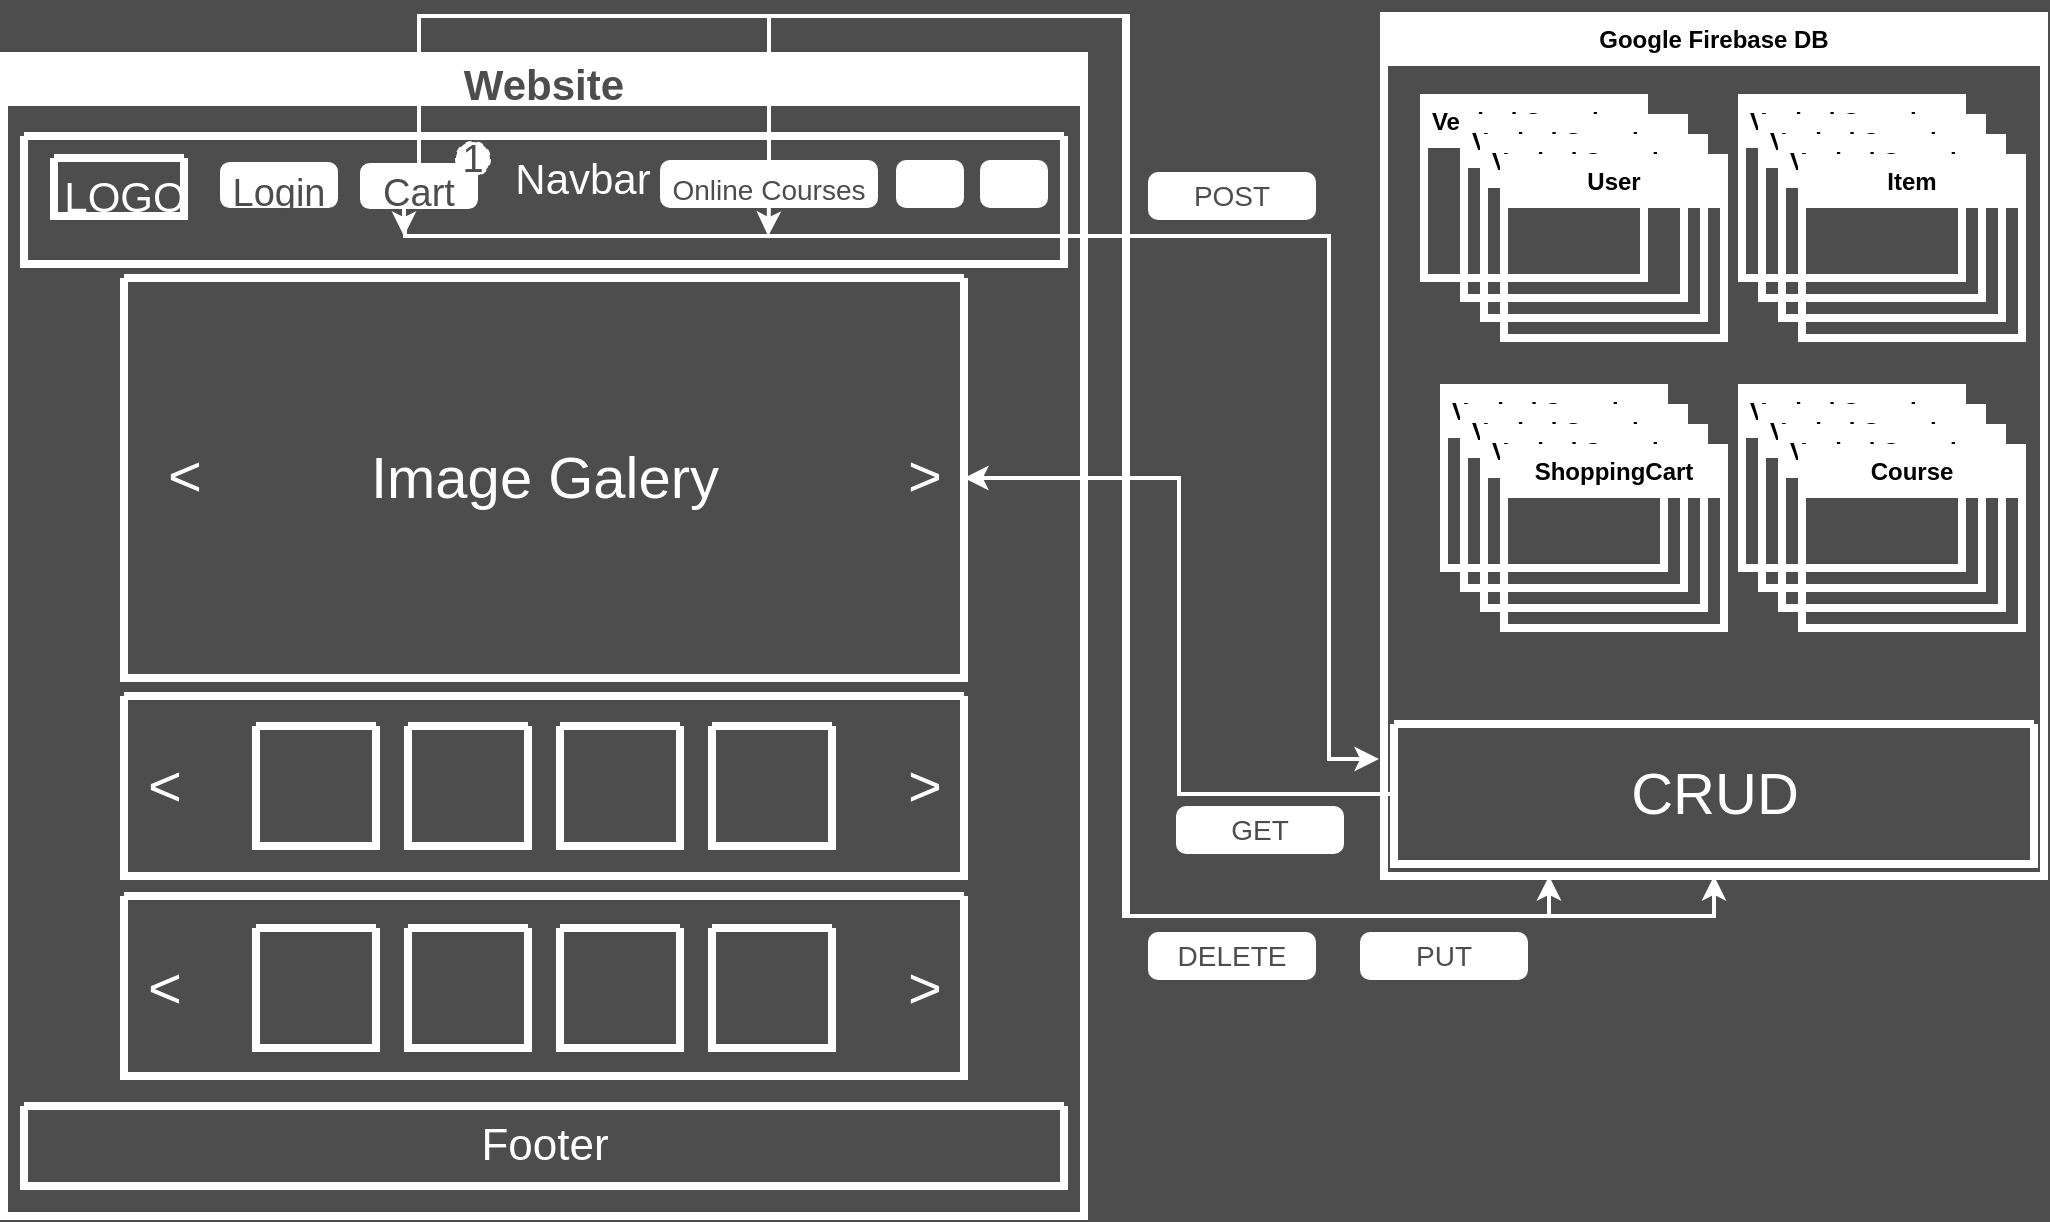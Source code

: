 <mxfile version="20.8.20" type="github">
  <diagram name="‫עמוד-1‬" id="qi8N1jVwXG6zuJL_99tc">
    <mxGraphModel dx="1972" dy="658" grid="1" gridSize="10" guides="1" tooltips="1" connect="1" arrows="1" fold="1" page="1" pageScale="1" pageWidth="850" pageHeight="1100" background="#4D4D4D" math="0" shadow="0">
      <root>
        <mxCell id="0" />
        <mxCell id="1" parent="0" />
        <mxCell id="ImCbX07-H54w_GsQOJgO-1" value="Google Firebase DB" style="swimlane;whiteSpace=wrap;html=1;strokeColor=#FFFFFF;strokeWidth=4;" vertex="1" parent="1">
          <mxGeometry x="510" y="20" width="330" height="430" as="geometry" />
        </mxCell>
        <mxCell id="ImCbX07-H54w_GsQOJgO-2" value="Vertical Container" style="swimlane;whiteSpace=wrap;html=1;strokeColor=#FFFFFF;strokeWidth=4;" vertex="1" parent="ImCbX07-H54w_GsQOJgO-1">
          <mxGeometry x="20" y="41" width="110" height="90" as="geometry" />
        </mxCell>
        <mxCell id="ImCbX07-H54w_GsQOJgO-3" value="Vertical Container" style="swimlane;whiteSpace=wrap;html=1;strokeColor=#FFFFFF;strokeWidth=4;" vertex="1" parent="1">
          <mxGeometry x="550" y="71" width="110" height="90" as="geometry" />
        </mxCell>
        <mxCell id="ImCbX07-H54w_GsQOJgO-4" value="Vertical Container" style="swimlane;whiteSpace=wrap;html=1;strokeColor=#FFFFFF;strokeWidth=4;" vertex="1" parent="1">
          <mxGeometry x="560" y="81" width="110" height="90" as="geometry" />
        </mxCell>
        <mxCell id="ImCbX07-H54w_GsQOJgO-5" value="User" style="swimlane;whiteSpace=wrap;html=1;strokeColor=#FFFFFF;strokeWidth=4;" vertex="1" parent="1">
          <mxGeometry x="570" y="91" width="110" height="90" as="geometry" />
        </mxCell>
        <mxCell id="ImCbX07-H54w_GsQOJgO-26" value="Vertical Container" style="swimlane;whiteSpace=wrap;html=1;strokeColor=#FFFFFF;strokeWidth=4;" vertex="1" parent="1">
          <mxGeometry x="689" y="61" width="110" height="90" as="geometry" />
        </mxCell>
        <mxCell id="ImCbX07-H54w_GsQOJgO-27" value="Vertical Container" style="swimlane;whiteSpace=wrap;html=1;strokeColor=#FFFFFF;strokeWidth=4;" vertex="1" parent="1">
          <mxGeometry x="699" y="71" width="110" height="90" as="geometry" />
        </mxCell>
        <mxCell id="ImCbX07-H54w_GsQOJgO-28" value="Vertical Container" style="swimlane;whiteSpace=wrap;html=1;strokeColor=#FFFFFF;strokeWidth=4;" vertex="1" parent="1">
          <mxGeometry x="709" y="81" width="110" height="90" as="geometry" />
        </mxCell>
        <mxCell id="ImCbX07-H54w_GsQOJgO-29" value="Item" style="swimlane;whiteSpace=wrap;html=1;strokeColor=#FFFFFF;strokeWidth=4;" vertex="1" parent="1">
          <mxGeometry x="719" y="91" width="110" height="90" as="geometry" />
        </mxCell>
        <mxCell id="ImCbX07-H54w_GsQOJgO-30" value="Vertical Container" style="swimlane;whiteSpace=wrap;html=1;strokeColor=#FFFFFF;strokeWidth=4;" vertex="1" parent="1">
          <mxGeometry x="540" y="206" width="110" height="90" as="geometry" />
        </mxCell>
        <mxCell id="ImCbX07-H54w_GsQOJgO-31" value="Vertical Container" style="swimlane;whiteSpace=wrap;html=1;strokeColor=#FFFFFF;strokeWidth=4;" vertex="1" parent="1">
          <mxGeometry x="550" y="216" width="110" height="90" as="geometry" />
        </mxCell>
        <mxCell id="ImCbX07-H54w_GsQOJgO-32" value="Vertical Container" style="swimlane;whiteSpace=wrap;html=1;strokeColor=#FFFFFF;strokeWidth=4;" vertex="1" parent="1">
          <mxGeometry x="560" y="226" width="110" height="90" as="geometry" />
        </mxCell>
        <mxCell id="ImCbX07-H54w_GsQOJgO-33" value="ShoppingCart" style="swimlane;whiteSpace=wrap;html=1;strokeColor=#FFFFFF;strokeWidth=4;" vertex="1" parent="1">
          <mxGeometry x="570" y="236" width="110" height="90" as="geometry" />
        </mxCell>
        <mxCell id="ImCbX07-H54w_GsQOJgO-34" value="Vertical Container" style="swimlane;whiteSpace=wrap;html=1;strokeColor=#FFFFFF;strokeWidth=4;" vertex="1" parent="1">
          <mxGeometry x="689" y="206" width="110" height="90" as="geometry" />
        </mxCell>
        <mxCell id="ImCbX07-H54w_GsQOJgO-35" value="Vertical Container" style="swimlane;whiteSpace=wrap;html=1;strokeColor=#FFFFFF;strokeWidth=4;" vertex="1" parent="1">
          <mxGeometry x="699" y="216" width="110" height="90" as="geometry" />
        </mxCell>
        <mxCell id="ImCbX07-H54w_GsQOJgO-36" value="Vertical Container" style="swimlane;whiteSpace=wrap;html=1;strokeColor=#FFFFFF;strokeWidth=4;" vertex="1" parent="1">
          <mxGeometry x="709" y="226" width="110" height="90" as="geometry" />
        </mxCell>
        <mxCell id="ImCbX07-H54w_GsQOJgO-37" value="Course" style="swimlane;whiteSpace=wrap;html=1;strokeColor=#FFFFFF;strokeWidth=4;" vertex="1" parent="1">
          <mxGeometry x="719" y="236" width="110" height="90" as="geometry" />
        </mxCell>
        <mxCell id="ImCbX07-H54w_GsQOJgO-130" style="edgeStyle=orthogonalEdgeStyle;rounded=0;orthogonalLoop=1;jettySize=auto;html=1;exitX=0;exitY=0.5;exitDx=0;exitDy=0;strokeColor=#FFFFFF;strokeWidth=2;fontSize=14;fontColor=#4D4D4D;entryX=1;entryY=0.5;entryDx=0;entryDy=0;" edge="1" parent="1" source="ImCbX07-H54w_GsQOJgO-39" target="ImCbX07-H54w_GsQOJgO-102">
          <mxGeometry relative="1" as="geometry">
            <mxPoint x="370" y="409.059" as="targetPoint" />
          </mxGeometry>
        </mxCell>
        <mxCell id="ImCbX07-H54w_GsQOJgO-39" value="" style="swimlane;startSize=0;strokeColor=#FFFFFF;strokeWidth=4;" vertex="1" parent="1">
          <mxGeometry x="515" y="374" width="320" height="70" as="geometry" />
        </mxCell>
        <mxCell id="ImCbX07-H54w_GsQOJgO-40" value="&lt;font style=&quot;font-size: 29px;&quot; color=&quot;#ffffff&quot;&gt;CRUD&lt;/font&gt;" style="text;html=1;align=center;verticalAlign=middle;resizable=0;points=[];autosize=1;strokeColor=none;fillColor=none;" vertex="1" parent="ImCbX07-H54w_GsQOJgO-39">
          <mxGeometry x="105" y="10" width="110" height="50" as="geometry" />
        </mxCell>
        <mxCell id="ImCbX07-H54w_GsQOJgO-41" value="&lt;font color=&quot;#4d4d4d&quot; style=&quot;font-size: 21px;&quot;&gt;Website&lt;/font&gt;" style="swimlane;whiteSpace=wrap;html=1;strokeColor=#FFFFFF;strokeWidth=4;fontSize=29;fontColor=#FFFFFF;" vertex="1" parent="1">
          <mxGeometry x="-180" y="40" width="540" height="580" as="geometry" />
        </mxCell>
        <mxCell id="ImCbX07-H54w_GsQOJgO-94" value="" style="swimlane;startSize=0;strokeColor=#FFFFFF;strokeWidth=4;fontSize=21;fontColor=#4D4D4D;" vertex="1" parent="ImCbX07-H54w_GsQOJgO-41">
          <mxGeometry x="10" y="40" width="520" height="64" as="geometry" />
        </mxCell>
        <mxCell id="ImCbX07-H54w_GsQOJgO-95" value="&lt;font color=&quot;#ffffff&quot;&gt;Navbar&lt;/font&gt;" style="text;html=1;align=center;verticalAlign=middle;resizable=0;points=[];autosize=1;strokeColor=none;fillColor=none;fontSize=21;fontColor=#4D4D4D;" vertex="1" parent="ImCbX07-H54w_GsQOJgO-94">
          <mxGeometry x="234" y="1" width="90" height="40" as="geometry" />
        </mxCell>
        <mxCell id="ImCbX07-H54w_GsQOJgO-96" value="" style="swimlane;startSize=0;strokeColor=#FFFFFF;strokeWidth=4;fontSize=21;fontColor=#FFFFFF;" vertex="1" parent="ImCbX07-H54w_GsQOJgO-94">
          <mxGeometry x="15" y="11" width="65" height="29" as="geometry" />
        </mxCell>
        <mxCell id="ImCbX07-H54w_GsQOJgO-98" value="" style="rounded=1;whiteSpace=wrap;html=1;strokeColor=#FFFFFF;strokeWidth=4;fontSize=21;fontColor=#FFFFFF;" vertex="1" parent="ImCbX07-H54w_GsQOJgO-94">
          <mxGeometry x="480" y="14" width="30" height="20" as="geometry" />
        </mxCell>
        <mxCell id="ImCbX07-H54w_GsQOJgO-107" value="&lt;font style=&quot;font-size: 19px;&quot; color=&quot;#4d4d4d&quot;&gt;Login&lt;/font&gt;" style="rounded=1;whiteSpace=wrap;html=1;strokeColor=#FFFFFF;strokeWidth=4;fontSize=29;fontColor=#FFFFFF;" vertex="1" parent="ImCbX07-H54w_GsQOJgO-94">
          <mxGeometry x="100" y="15" width="55" height="19" as="geometry" />
        </mxCell>
        <mxCell id="ImCbX07-H54w_GsQOJgO-135" style="edgeStyle=orthogonalEdgeStyle;rounded=0;orthogonalLoop=1;jettySize=auto;html=1;exitX=0.25;exitY=1;exitDx=0;exitDy=0;strokeColor=#FFFFFF;strokeWidth=2;fontSize=14;fontColor=#4D4D4D;" edge="1" parent="ImCbX07-H54w_GsQOJgO-94" source="ImCbX07-H54w_GsQOJgO-108">
          <mxGeometry relative="1" as="geometry">
            <mxPoint x="190" y="50" as="targetPoint" />
          </mxGeometry>
        </mxCell>
        <mxCell id="ImCbX07-H54w_GsQOJgO-108" value="&lt;font style=&quot;font-size: 19px;&quot; color=&quot;#4d4d4d&quot;&gt;Cart&lt;/font&gt;" style="rounded=1;whiteSpace=wrap;html=1;strokeColor=#FFFFFF;strokeWidth=4;fontSize=29;fontColor=#FFFFFF;" vertex="1" parent="ImCbX07-H54w_GsQOJgO-94">
          <mxGeometry x="170" y="15.5" width="55" height="19" as="geometry" />
        </mxCell>
        <mxCell id="ImCbX07-H54w_GsQOJgO-109" value="1" style="ellipse;whiteSpace=wrap;html=1;aspect=fixed;strokeColor=#FFFFFF;strokeWidth=1;fontSize=19;fontColor=#4D4D4D;dashed=1;" vertex="1" parent="ImCbX07-H54w_GsQOJgO-94">
          <mxGeometry x="216" y="3" width="17" height="17" as="geometry" />
        </mxCell>
        <mxCell id="ImCbX07-H54w_GsQOJgO-102" value="" style="swimlane;startSize=0;strokeColor=#FFFFFF;strokeWidth=4;fontSize=21;fontColor=#FFFFFF;" vertex="1" parent="ImCbX07-H54w_GsQOJgO-41">
          <mxGeometry x="60" y="111" width="420" height="200" as="geometry" />
        </mxCell>
        <mxCell id="ImCbX07-H54w_GsQOJgO-103" value="&lt;font style=&quot;font-size: 29px;&quot;&gt;Image Galery&lt;/font&gt;" style="text;html=1;align=center;verticalAlign=middle;resizable=0;points=[];autosize=1;strokeColor=none;fillColor=none;fontSize=21;fontColor=#FFFFFF;" vertex="1" parent="ImCbX07-H54w_GsQOJgO-102">
          <mxGeometry x="110" y="75" width="200" height="50" as="geometry" />
        </mxCell>
        <mxCell id="ImCbX07-H54w_GsQOJgO-110" value="" style="swimlane;startSize=0;strokeColor=#FFFFFF;strokeWidth=4;fontSize=14;fontColor=#4D4D4D;" vertex="1" parent="ImCbX07-H54w_GsQOJgO-41">
          <mxGeometry x="60" y="320" width="420" height="90" as="geometry" />
        </mxCell>
        <mxCell id="ImCbX07-H54w_GsQOJgO-112" value="" style="swimlane;startSize=0;strokeColor=#FFFFFF;strokeWidth=4;fontSize=14;fontColor=#4D4D4D;" vertex="1" parent="ImCbX07-H54w_GsQOJgO-110">
          <mxGeometry x="66" y="15" width="60" height="60" as="geometry" />
        </mxCell>
        <mxCell id="ImCbX07-H54w_GsQOJgO-121" value="&amp;lt;" style="text;html=1;align=center;verticalAlign=middle;resizable=0;points=[];autosize=1;strokeColor=none;fillColor=none;fontSize=29;fontColor=#FFFFFF;" vertex="1" parent="ImCbX07-H54w_GsQOJgO-110">
          <mxGeometry y="20" width="40" height="50" as="geometry" />
        </mxCell>
        <mxCell id="ImCbX07-H54w_GsQOJgO-122" value="&amp;gt;" style="text;html=1;align=center;verticalAlign=middle;resizable=0;points=[];autosize=1;strokeColor=none;fillColor=none;fontSize=29;fontColor=#FFFFFF;" vertex="1" parent="ImCbX07-H54w_GsQOJgO-110">
          <mxGeometry x="380" y="20" width="40" height="50" as="geometry" />
        </mxCell>
        <mxCell id="ImCbX07-H54w_GsQOJgO-111" value="" style="swimlane;startSize=0;strokeColor=#FFFFFF;strokeWidth=4;fontSize=14;fontColor=#4D4D4D;" vertex="1" parent="ImCbX07-H54w_GsQOJgO-41">
          <mxGeometry x="60" y="420" width="420" height="90" as="geometry" />
        </mxCell>
        <mxCell id="ImCbX07-H54w_GsQOJgO-120" value="&amp;lt;" style="text;html=1;align=center;verticalAlign=middle;resizable=0;points=[];autosize=1;strokeColor=none;fillColor=none;fontSize=29;fontColor=#FFFFFF;" vertex="1" parent="ImCbX07-H54w_GsQOJgO-111">
          <mxGeometry y="21" width="40" height="50" as="geometry" />
        </mxCell>
        <mxCell id="ImCbX07-H54w_GsQOJgO-123" value="&amp;gt;" style="text;html=1;align=center;verticalAlign=middle;resizable=0;points=[];autosize=1;strokeColor=none;fillColor=none;fontSize=29;fontColor=#FFFFFF;" vertex="1" parent="ImCbX07-H54w_GsQOJgO-111">
          <mxGeometry x="380" y="21" width="40" height="50" as="geometry" />
        </mxCell>
        <mxCell id="ImCbX07-H54w_GsQOJgO-141" value="" style="swimlane;startSize=0;strokeColor=#FFFFFF;strokeWidth=4;fontSize=14;fontColor=#4D4D4D;" vertex="1" parent="ImCbX07-H54w_GsQOJgO-41">
          <mxGeometry x="10" y="525" width="520" height="40" as="geometry" />
        </mxCell>
        <mxCell id="ImCbX07-H54w_GsQOJgO-142" value="&lt;font style=&quot;font-size: 22px;&quot; color=&quot;#ffffff&quot;&gt;Footer&lt;/font&gt;" style="text;html=1;align=center;verticalAlign=middle;resizable=0;points=[];autosize=1;strokeColor=none;fillColor=none;fontSize=14;fontColor=#4D4D4D;" vertex="1" parent="ImCbX07-H54w_GsQOJgO-141">
          <mxGeometry x="215" width="90" height="40" as="geometry" />
        </mxCell>
        <mxCell id="ImCbX07-H54w_GsQOJgO-97" value="LOGO" style="text;html=1;align=center;verticalAlign=middle;resizable=0;points=[];autosize=1;strokeColor=none;fillColor=none;fontSize=21;fontColor=#FFFFFF;" vertex="1" parent="1">
          <mxGeometry x="-160" y="90" width="80" height="40" as="geometry" />
        </mxCell>
        <mxCell id="ImCbX07-H54w_GsQOJgO-99" value="" style="rounded=1;whiteSpace=wrap;html=1;strokeColor=#FFFFFF;strokeWidth=4;fontSize=21;fontColor=#FFFFFF;" vertex="1" parent="1">
          <mxGeometry x="268" y="94" width="30" height="20" as="geometry" />
        </mxCell>
        <mxCell id="ImCbX07-H54w_GsQOJgO-134" style="edgeStyle=orthogonalEdgeStyle;rounded=0;orthogonalLoop=1;jettySize=auto;html=1;exitX=0.5;exitY=1;exitDx=0;exitDy=0;strokeColor=#FFFFFF;strokeWidth=2;fontSize=14;fontColor=#4D4D4D;" edge="1" parent="1" source="ImCbX07-H54w_GsQOJgO-100">
          <mxGeometry relative="1" as="geometry">
            <mxPoint x="202.118" y="130" as="targetPoint" />
          </mxGeometry>
        </mxCell>
        <mxCell id="ImCbX07-H54w_GsQOJgO-137" style="edgeStyle=orthogonalEdgeStyle;rounded=0;orthogonalLoop=1;jettySize=auto;html=1;exitX=0.5;exitY=0;exitDx=0;exitDy=0;entryX=0.25;entryY=1;entryDx=0;entryDy=0;strokeColor=#FFFFFF;strokeWidth=2;fontSize=14;fontColor=#4D4D4D;" edge="1" parent="1" source="ImCbX07-H54w_GsQOJgO-100" target="ImCbX07-H54w_GsQOJgO-1">
          <mxGeometry relative="1" as="geometry">
            <Array as="points">
              <mxPoint x="202" y="20" />
              <mxPoint x="382" y="20" />
              <mxPoint x="382" y="470" />
              <mxPoint x="592" y="470" />
            </Array>
          </mxGeometry>
        </mxCell>
        <mxCell id="ImCbX07-H54w_GsQOJgO-100" value="&lt;font style=&quot;font-size: 14px;&quot; color=&quot;#4d4d4d&quot;&gt;Online Courses&lt;/font&gt;" style="rounded=1;whiteSpace=wrap;html=1;strokeColor=#FFFFFF;strokeWidth=4;fontSize=21;fontColor=#FFFFFF;" vertex="1" parent="1">
          <mxGeometry x="150" y="94" width="105" height="20" as="geometry" />
        </mxCell>
        <mxCell id="ImCbX07-H54w_GsQOJgO-105" value="&amp;lt;" style="text;html=1;align=center;verticalAlign=middle;resizable=0;points=[];autosize=1;strokeColor=none;fillColor=none;fontSize=29;fontColor=#FFFFFF;" vertex="1" parent="1">
          <mxGeometry x="-110" y="225" width="40" height="50" as="geometry" />
        </mxCell>
        <mxCell id="ImCbX07-H54w_GsQOJgO-106" value="&amp;gt;" style="text;html=1;align=center;verticalAlign=middle;resizable=0;points=[];autosize=1;strokeColor=none;fillColor=none;fontSize=29;fontColor=#FFFFFF;" vertex="1" parent="1">
          <mxGeometry x="260" y="225" width="40" height="50" as="geometry" />
        </mxCell>
        <mxCell id="ImCbX07-H54w_GsQOJgO-113" value="" style="swimlane;startSize=0;strokeColor=#FFFFFF;strokeWidth=4;fontSize=14;fontColor=#4D4D4D;" vertex="1" parent="1">
          <mxGeometry x="22" y="375" width="60" height="60" as="geometry" />
        </mxCell>
        <mxCell id="ImCbX07-H54w_GsQOJgO-114" value="" style="swimlane;startSize=0;strokeColor=#FFFFFF;strokeWidth=4;fontSize=14;fontColor=#4D4D4D;" vertex="1" parent="1">
          <mxGeometry x="98" y="375" width="60" height="60" as="geometry" />
        </mxCell>
        <mxCell id="ImCbX07-H54w_GsQOJgO-115" value="" style="swimlane;startSize=0;strokeColor=#FFFFFF;strokeWidth=4;fontSize=14;fontColor=#4D4D4D;" vertex="1" parent="1">
          <mxGeometry x="174" y="375" width="60" height="60" as="geometry" />
        </mxCell>
        <mxCell id="ImCbX07-H54w_GsQOJgO-116" value="" style="swimlane;startSize=0;strokeColor=#FFFFFF;strokeWidth=4;fontSize=14;fontColor=#4D4D4D;" vertex="1" parent="1">
          <mxGeometry x="-54" y="476" width="60" height="60" as="geometry" />
        </mxCell>
        <mxCell id="ImCbX07-H54w_GsQOJgO-117" value="" style="swimlane;startSize=0;strokeColor=#FFFFFF;strokeWidth=4;fontSize=14;fontColor=#4D4D4D;" vertex="1" parent="1">
          <mxGeometry x="22" y="476" width="60" height="60" as="geometry" />
        </mxCell>
        <mxCell id="ImCbX07-H54w_GsQOJgO-118" value="" style="swimlane;startSize=0;strokeColor=#FFFFFF;strokeWidth=4;fontSize=14;fontColor=#4D4D4D;" vertex="1" parent="1">
          <mxGeometry x="98" y="476" width="60" height="60" as="geometry" />
        </mxCell>
        <mxCell id="ImCbX07-H54w_GsQOJgO-119" value="" style="swimlane;startSize=0;strokeColor=#FFFFFF;strokeWidth=4;fontSize=14;fontColor=#4D4D4D;" vertex="1" parent="1">
          <mxGeometry x="174" y="476" width="60" height="60" as="geometry" />
        </mxCell>
        <mxCell id="ImCbX07-H54w_GsQOJgO-131" value="GET" style="rounded=1;whiteSpace=wrap;html=1;strokeColor=#FFFFFF;strokeWidth=4;fontSize=14;fontColor=#4D4D4D;" vertex="1" parent="1">
          <mxGeometry x="408" y="417" width="80" height="20" as="geometry" />
        </mxCell>
        <mxCell id="ImCbX07-H54w_GsQOJgO-132" style="edgeStyle=orthogonalEdgeStyle;rounded=0;orthogonalLoop=1;jettySize=auto;html=1;entryX=0;entryY=0.25;entryDx=0;entryDy=0;strokeColor=#FFFFFF;strokeWidth=2;fontSize=14;fontColor=#4D4D4D;" edge="1" parent="1">
          <mxGeometry relative="1" as="geometry">
            <mxPoint x="20.5" y="120" as="sourcePoint" />
            <mxPoint x="507.5" y="391.5" as="targetPoint" />
            <Array as="points">
              <mxPoint x="20.5" y="130" />
              <mxPoint x="482.5" y="130" />
              <mxPoint x="482.5" y="392" />
            </Array>
          </mxGeometry>
        </mxCell>
        <mxCell id="ImCbX07-H54w_GsQOJgO-133" value="POST" style="rounded=1;whiteSpace=wrap;html=1;strokeColor=#FFFFFF;strokeWidth=4;fontSize=14;fontColor=#4D4D4D;" vertex="1" parent="1">
          <mxGeometry x="394" y="100" width="80" height="20" as="geometry" />
        </mxCell>
        <mxCell id="ImCbX07-H54w_GsQOJgO-138" value="DELETE" style="rounded=1;whiteSpace=wrap;html=1;strokeColor=#FFFFFF;strokeWidth=4;fontSize=14;fontColor=#4D4D4D;" vertex="1" parent="1">
          <mxGeometry x="394" y="480" width="80" height="20" as="geometry" />
        </mxCell>
        <mxCell id="ImCbX07-H54w_GsQOJgO-139" value="PUT" style="rounded=1;whiteSpace=wrap;html=1;strokeColor=#FFFFFF;strokeWidth=4;fontSize=14;fontColor=#4D4D4D;" vertex="1" parent="1">
          <mxGeometry x="500" y="480" width="80" height="20" as="geometry" />
        </mxCell>
        <mxCell id="ImCbX07-H54w_GsQOJgO-140" style="edgeStyle=orthogonalEdgeStyle;rounded=0;orthogonalLoop=1;jettySize=auto;html=1;exitX=0.5;exitY=0;exitDx=0;exitDy=0;entryX=0.5;entryY=1;entryDx=0;entryDy=0;strokeColor=#FFFFFF;strokeWidth=2;fontSize=14;fontColor=#4D4D4D;" edge="1" parent="1" source="ImCbX07-H54w_GsQOJgO-108" target="ImCbX07-H54w_GsQOJgO-1">
          <mxGeometry relative="1" as="geometry">
            <Array as="points">
              <mxPoint x="28" y="20" />
              <mxPoint x="380" y="20" />
              <mxPoint x="380" y="470" />
              <mxPoint x="675" y="470" />
            </Array>
          </mxGeometry>
        </mxCell>
      </root>
    </mxGraphModel>
  </diagram>
</mxfile>
